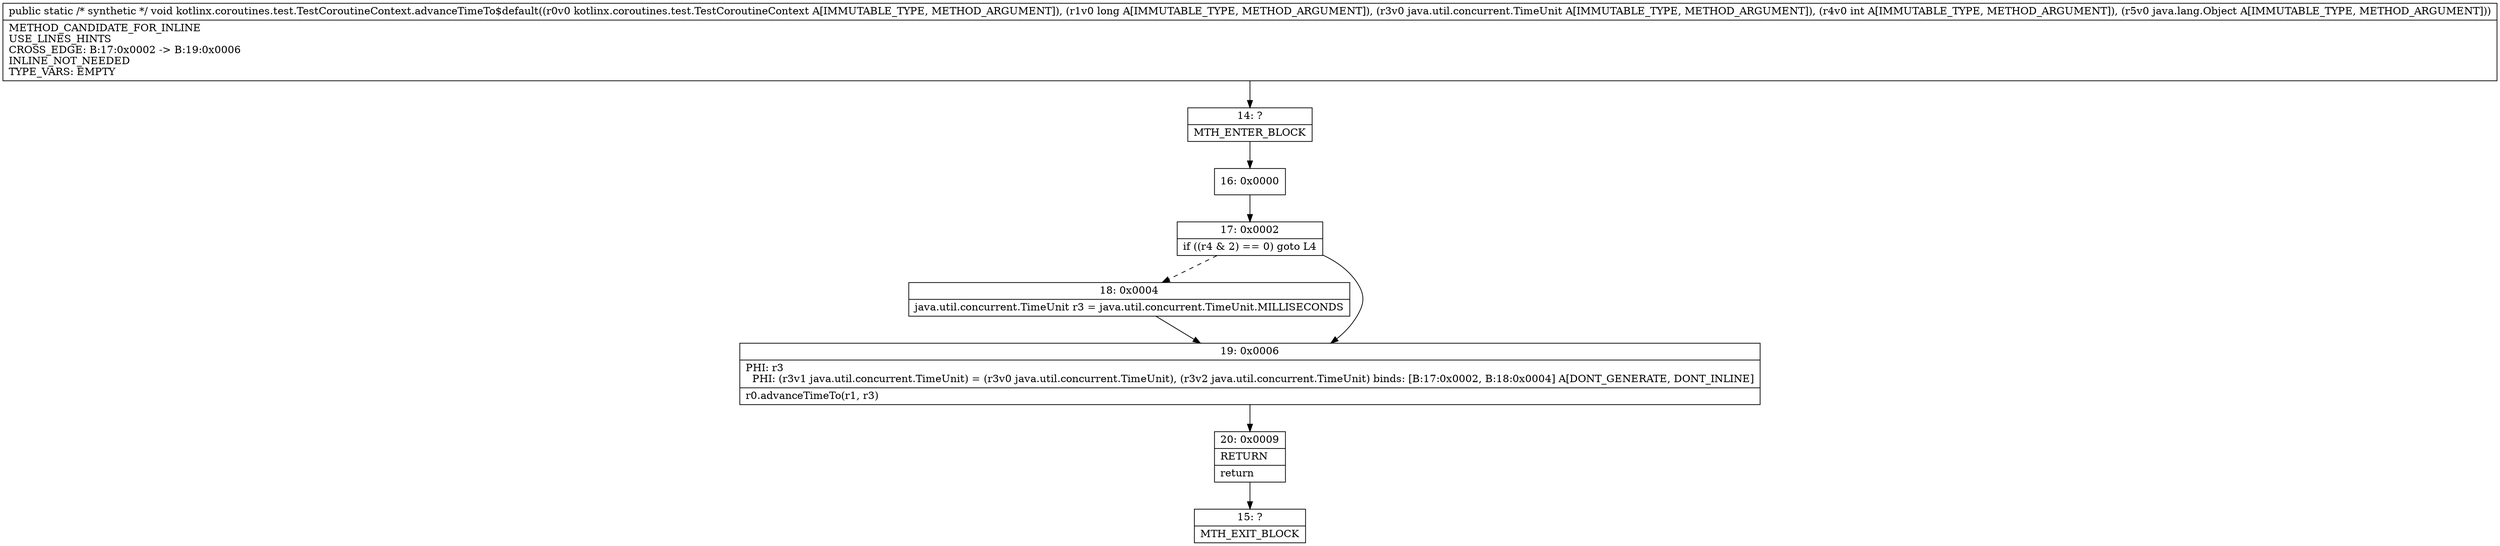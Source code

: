 digraph "CFG forkotlinx.coroutines.test.TestCoroutineContext.advanceTimeTo$default(Lkotlinx\/coroutines\/test\/TestCoroutineContext;JLjava\/util\/concurrent\/TimeUnit;ILjava\/lang\/Object;)V" {
Node_14 [shape=record,label="{14\:\ ?|MTH_ENTER_BLOCK\l}"];
Node_16 [shape=record,label="{16\:\ 0x0000}"];
Node_17 [shape=record,label="{17\:\ 0x0002|if ((r4 & 2) == 0) goto L4\l}"];
Node_18 [shape=record,label="{18\:\ 0x0004|java.util.concurrent.TimeUnit r3 = java.util.concurrent.TimeUnit.MILLISECONDS\l}"];
Node_19 [shape=record,label="{19\:\ 0x0006|PHI: r3 \l  PHI: (r3v1 java.util.concurrent.TimeUnit) = (r3v0 java.util.concurrent.TimeUnit), (r3v2 java.util.concurrent.TimeUnit) binds: [B:17:0x0002, B:18:0x0004] A[DONT_GENERATE, DONT_INLINE]\l|r0.advanceTimeTo(r1, r3)\l}"];
Node_20 [shape=record,label="{20\:\ 0x0009|RETURN\l|return\l}"];
Node_15 [shape=record,label="{15\:\ ?|MTH_EXIT_BLOCK\l}"];
MethodNode[shape=record,label="{public static \/* synthetic *\/ void kotlinx.coroutines.test.TestCoroutineContext.advanceTimeTo$default((r0v0 kotlinx.coroutines.test.TestCoroutineContext A[IMMUTABLE_TYPE, METHOD_ARGUMENT]), (r1v0 long A[IMMUTABLE_TYPE, METHOD_ARGUMENT]), (r3v0 java.util.concurrent.TimeUnit A[IMMUTABLE_TYPE, METHOD_ARGUMENT]), (r4v0 int A[IMMUTABLE_TYPE, METHOD_ARGUMENT]), (r5v0 java.lang.Object A[IMMUTABLE_TYPE, METHOD_ARGUMENT]))  | METHOD_CANDIDATE_FOR_INLINE\lUSE_LINES_HINTS\lCROSS_EDGE: B:17:0x0002 \-\> B:19:0x0006\lINLINE_NOT_NEEDED\lTYPE_VARS: EMPTY\l}"];
MethodNode -> Node_14;Node_14 -> Node_16;
Node_16 -> Node_17;
Node_17 -> Node_18[style=dashed];
Node_17 -> Node_19;
Node_18 -> Node_19;
Node_19 -> Node_20;
Node_20 -> Node_15;
}

